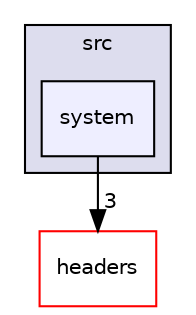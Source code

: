 digraph "code/src/system" {
  compound=true
  node [ fontsize="10", fontname="Helvetica"];
  edge [ labelfontsize="10", labelfontname="Helvetica"];
  subgraph clusterdir_14807827589b339a04434892d1c1deae {
    graph [ bgcolor="#ddddee", pencolor="black", label="src" fontname="Helvetica", fontsize="10", URL="dir_14807827589b339a04434892d1c1deae.html"]
  dir_e132e873f10a5023733cf311057ef62e [shape=box, label="system", style="filled", fillcolor="#eeeeff", pencolor="black", URL="dir_e132e873f10a5023733cf311057ef62e.html"];
  }
  dir_0738ad253578b95ec63fca032667c09c [shape=box label="headers" fillcolor="white" style="filled" color="red" URL="dir_0738ad253578b95ec63fca032667c09c.html"];
  dir_e132e873f10a5023733cf311057ef62e->dir_0738ad253578b95ec63fca032667c09c [headlabel="3", labeldistance=1.5 headhref="dir_000029_000001.html"];
}
